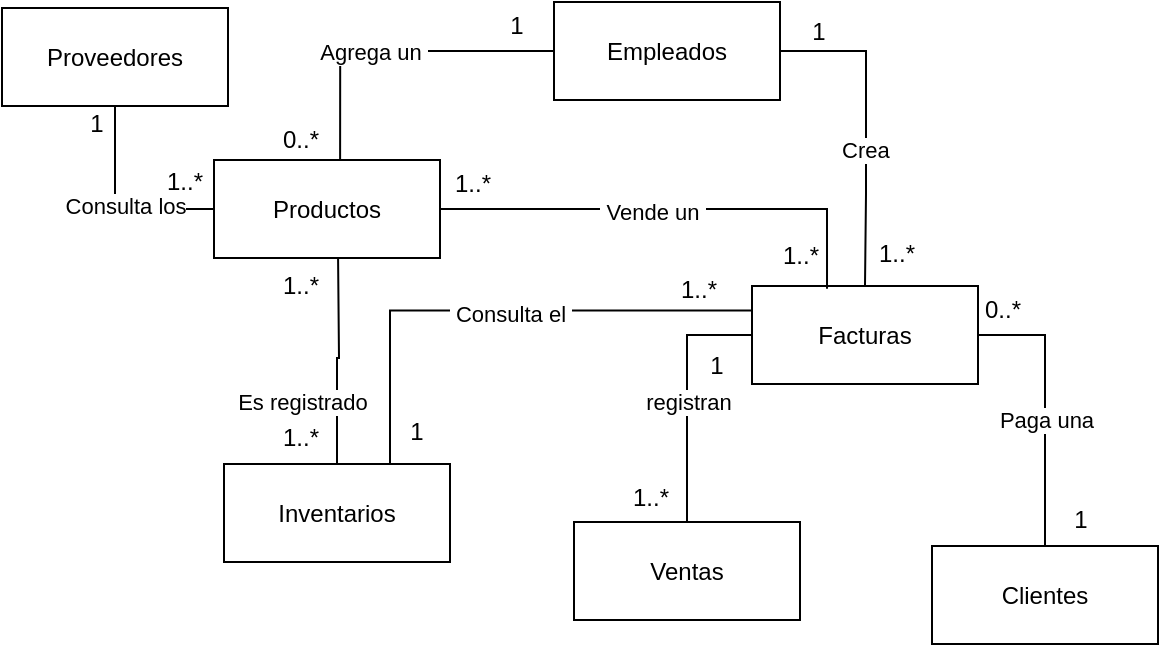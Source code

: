 <mxfile version="16.5.1" type="device"><diagram id="sXzJKi5f5z97sj8nE_B_" name="Página-1"><mxGraphModel dx="1071" dy="494" grid="0" gridSize="10" guides="1" tooltips="1" connect="1" arrows="1" fold="1" page="1" pageScale="1" pageWidth="827" pageHeight="1169" math="0" shadow="0"><root><mxCell id="0"/><mxCell id="1" parent="0"/><mxCell id="ySchSdM6mAO9JgJmqXyD-11" style="edgeStyle=orthogonalEdgeStyle;rounded=0;orthogonalLoop=1;jettySize=auto;html=1;entryX=0.5;entryY=0;entryDx=0;entryDy=0;endArrow=none;endFill=0;" parent="1" source="qQmSDhrmIFC_EWoeHvxg-1" target="qQmSDhrmIFC_EWoeHvxg-3" edge="1"><mxGeometry relative="1" as="geometry"><Array as="points"><mxPoint x="554" y="123"/><mxPoint x="554" y="194"/></Array></mxGeometry></mxCell><mxCell id="ySchSdM6mAO9JgJmqXyD-15" value="Crea&amp;nbsp;" style="edgeLabel;html=1;align=center;verticalAlign=middle;resizable=0;points=[];" parent="ySchSdM6mAO9JgJmqXyD-11" vertex="1" connectable="0"><mxGeometry x="0.146" y="1" relative="1" as="geometry"><mxPoint as="offset"/></mxGeometry></mxCell><mxCell id="ySchSdM6mAO9JgJmqXyD-12" style="edgeStyle=orthogonalEdgeStyle;rounded=0;orthogonalLoop=1;jettySize=auto;html=1;endArrow=none;endFill=0;entryX=0.558;entryY=0;entryDx=0;entryDy=0;entryPerimeter=0;" parent="1" source="qQmSDhrmIFC_EWoeHvxg-1" target="ySchSdM6mAO9JgJmqXyD-5" edge="1"><mxGeometry relative="1" as="geometry"><mxPoint x="137.5" y="187.333" as="targetPoint"/></mxGeometry></mxCell><mxCell id="ySchSdM6mAO9JgJmqXyD-19" value="&amp;nbsp;Agrega un&amp;nbsp;" style="edgeLabel;html=1;align=center;verticalAlign=middle;resizable=0;points=[];" parent="ySchSdM6mAO9JgJmqXyD-12" vertex="1" connectable="0"><mxGeometry x="0.142" relative="1" as="geometry"><mxPoint as="offset"/></mxGeometry></mxCell><mxCell id="qQmSDhrmIFC_EWoeHvxg-1" value="Empleados" style="rounded=0;whiteSpace=wrap;html=1;" parent="1" vertex="1"><mxGeometry x="398" y="98" width="113" height="49" as="geometry"/></mxCell><mxCell id="ySchSdM6mAO9JgJmqXyD-7" style="edgeStyle=orthogonalEdgeStyle;rounded=0;orthogonalLoop=1;jettySize=auto;html=1;entryX=0.5;entryY=0;entryDx=0;entryDy=0;exitX=0;exitY=0.5;exitDx=0;exitDy=0;endArrow=none;endFill=0;" parent="1" source="qQmSDhrmIFC_EWoeHvxg-3" target="ySchSdM6mAO9JgJmqXyD-2" edge="1"><mxGeometry relative="1" as="geometry"/></mxCell><mxCell id="ySchSdM6mAO9JgJmqXyD-16" value="&amp;nbsp;registran&amp;nbsp;" style="edgeLabel;html=1;align=center;verticalAlign=middle;resizable=0;points=[];" parent="ySchSdM6mAO9JgJmqXyD-7" vertex="1" connectable="0"><mxGeometry x="0.051" relative="1" as="geometry"><mxPoint as="offset"/></mxGeometry></mxCell><mxCell id="ySchSdM6mAO9JgJmqXyD-8" style="edgeStyle=orthogonalEdgeStyle;rounded=0;orthogonalLoop=1;jettySize=auto;html=1;exitX=1;exitY=0.5;exitDx=0;exitDy=0;endArrow=none;endFill=0;" parent="1" source="qQmSDhrmIFC_EWoeHvxg-3" target="ySchSdM6mAO9JgJmqXyD-1" edge="1"><mxGeometry relative="1" as="geometry"/></mxCell><mxCell id="ySchSdM6mAO9JgJmqXyD-17" value="Paga una" style="edgeLabel;html=1;align=center;verticalAlign=middle;resizable=0;points=[];" parent="ySchSdM6mAO9JgJmqXyD-8" vertex="1" connectable="0"><mxGeometry x="0.086" relative="1" as="geometry"><mxPoint as="offset"/></mxGeometry></mxCell><mxCell id="qQmSDhrmIFC_EWoeHvxg-3" value="Facturas" style="rounded=0;whiteSpace=wrap;html=1;" parent="1" vertex="1"><mxGeometry x="497" y="240" width="113" height="49" as="geometry"/></mxCell><mxCell id="ySchSdM6mAO9JgJmqXyD-10" style="edgeStyle=orthogonalEdgeStyle;rounded=0;orthogonalLoop=1;jettySize=auto;html=1;entryX=0;entryY=0.25;entryDx=0;entryDy=0;endArrow=none;endFill=0;" parent="1" source="qQmSDhrmIFC_EWoeHvxg-5" target="qQmSDhrmIFC_EWoeHvxg-3" edge="1"><mxGeometry relative="1" as="geometry"><Array as="points"><mxPoint x="316" y="252"/></Array></mxGeometry></mxCell><mxCell id="ySchSdM6mAO9JgJmqXyD-18" value="&amp;nbsp;Consulta el&amp;nbsp;" style="edgeLabel;html=1;align=center;verticalAlign=middle;resizable=0;points=[];" parent="ySchSdM6mAO9JgJmqXyD-10" vertex="1" connectable="0"><mxGeometry x="0.056" y="-1" relative="1" as="geometry"><mxPoint as="offset"/></mxGeometry></mxCell><mxCell id="ySchSdM6mAO9JgJmqXyD-14" style="edgeStyle=orthogonalEdgeStyle;rounded=0;orthogonalLoop=1;jettySize=auto;html=1;endArrow=none;endFill=0;" parent="1" source="qQmSDhrmIFC_EWoeHvxg-5" edge="1"><mxGeometry relative="1" as="geometry"><mxPoint x="290" y="222" as="targetPoint"/></mxGeometry></mxCell><mxCell id="ySchSdM6mAO9JgJmqXyD-21" value="Es registrado" style="edgeLabel;html=1;align=center;verticalAlign=middle;resizable=0;points=[];" parent="ySchSdM6mAO9JgJmqXyD-14" vertex="1" connectable="0"><mxGeometry x="0.251" y="2" relative="1" as="geometry"><mxPoint x="-17" y="35" as="offset"/></mxGeometry></mxCell><mxCell id="qQmSDhrmIFC_EWoeHvxg-5" value="Inventarios" style="rounded=0;whiteSpace=wrap;html=1;" parent="1" vertex="1"><mxGeometry x="233" y="329" width="113" height="49" as="geometry"/></mxCell><mxCell id="ySchSdM6mAO9JgJmqXyD-1" value="Clientes" style="rounded=0;whiteSpace=wrap;html=1;" parent="1" vertex="1"><mxGeometry x="587" y="370" width="113" height="49" as="geometry"/></mxCell><mxCell id="ySchSdM6mAO9JgJmqXyD-2" value="Ventas" style="rounded=0;whiteSpace=wrap;html=1;" parent="1" vertex="1"><mxGeometry x="408" y="358" width="113" height="49" as="geometry"/></mxCell><mxCell id="WLOPbu7Bx4sVwDz_CnzQ-6" style="edgeStyle=orthogonalEdgeStyle;rounded=0;orthogonalLoop=1;jettySize=auto;html=1;entryX=0.332;entryY=0.029;entryDx=0;entryDy=0;entryPerimeter=0;endArrow=none;endFill=0;" edge="1" parent="1" source="ySchSdM6mAO9JgJmqXyD-5" target="qQmSDhrmIFC_EWoeHvxg-3"><mxGeometry relative="1" as="geometry"/></mxCell><mxCell id="WLOPbu7Bx4sVwDz_CnzQ-7" value="&amp;nbsp;Vende un&amp;nbsp;" style="edgeLabel;html=1;align=center;verticalAlign=middle;resizable=0;points=[];" vertex="1" connectable="0" parent="WLOPbu7Bx4sVwDz_CnzQ-6"><mxGeometry x="-0.097" y="-1" relative="1" as="geometry"><mxPoint as="offset"/></mxGeometry></mxCell><mxCell id="ySchSdM6mAO9JgJmqXyD-5" value="Productos" style="rounded=0;whiteSpace=wrap;html=1;" parent="1" vertex="1"><mxGeometry x="228" y="177" width="113" height="49" as="geometry"/></mxCell><mxCell id="ySchSdM6mAO9JgJmqXyD-13" style="edgeStyle=orthogonalEdgeStyle;rounded=0;orthogonalLoop=1;jettySize=auto;html=1;entryX=0;entryY=0.5;entryDx=0;entryDy=0;endArrow=none;endFill=0;" parent="1" source="ySchSdM6mAO9JgJmqXyD-6" target="ySchSdM6mAO9JgJmqXyD-5" edge="1"><mxGeometry relative="1" as="geometry"><Array as="points"><mxPoint x="179" y="202"/></Array></mxGeometry></mxCell><mxCell id="ySchSdM6mAO9JgJmqXyD-20" value="&amp;nbsp;Consulta los" style="edgeLabel;html=1;align=center;verticalAlign=middle;resizable=0;points=[];" parent="ySchSdM6mAO9JgJmqXyD-13" vertex="1" connectable="0"><mxGeometry x="-0.005" y="3" relative="1" as="geometry"><mxPoint as="offset"/></mxGeometry></mxCell><mxCell id="ySchSdM6mAO9JgJmqXyD-6" value="Proveedores" style="rounded=0;whiteSpace=wrap;html=1;" parent="1" vertex="1"><mxGeometry x="122" y="101" width="113" height="49" as="geometry"/></mxCell><mxCell id="WLOPbu7Bx4sVwDz_CnzQ-2" value="1" style="text;html=1;align=center;verticalAlign=middle;resizable=0;points=[];autosize=1;strokeColor=none;fillColor=none;" vertex="1" parent="1"><mxGeometry x="160" y="150" width="17" height="18" as="geometry"/></mxCell><mxCell id="WLOPbu7Bx4sVwDz_CnzQ-3" value="1..*" style="text;html=1;align=center;verticalAlign=middle;resizable=0;points=[];autosize=1;strokeColor=none;fillColor=none;" vertex="1" parent="1"><mxGeometry x="199" y="179" width="28" height="18" as="geometry"/></mxCell><mxCell id="WLOPbu7Bx4sVwDz_CnzQ-4" value="1" style="text;html=1;align=center;verticalAlign=middle;resizable=0;points=[];autosize=1;strokeColor=none;fillColor=none;" vertex="1" parent="1"><mxGeometry x="370" y="101" width="17" height="18" as="geometry"/></mxCell><mxCell id="WLOPbu7Bx4sVwDz_CnzQ-5" value="0..*" style="text;html=1;align=center;verticalAlign=middle;resizable=0;points=[];autosize=1;strokeColor=none;fillColor=none;" vertex="1" parent="1"><mxGeometry x="257" y="158" width="28" height="18" as="geometry"/></mxCell><mxCell id="WLOPbu7Bx4sVwDz_CnzQ-8" value="1..*" style="text;html=1;align=center;verticalAlign=middle;resizable=0;points=[];autosize=1;strokeColor=none;fillColor=none;" vertex="1" parent="1"><mxGeometry x="507" y="216" width="28" height="18" as="geometry"/></mxCell><mxCell id="WLOPbu7Bx4sVwDz_CnzQ-9" value="1..*" style="text;html=1;align=center;verticalAlign=middle;resizable=0;points=[];autosize=1;strokeColor=none;fillColor=none;" vertex="1" parent="1"><mxGeometry x="343" y="180" width="28" height="18" as="geometry"/></mxCell><mxCell id="WLOPbu7Bx4sVwDz_CnzQ-10" value="1" style="text;html=1;align=center;verticalAlign=middle;resizable=0;points=[];autosize=1;strokeColor=none;fillColor=none;" vertex="1" parent="1"><mxGeometry x="521" y="104" width="17" height="18" as="geometry"/></mxCell><mxCell id="WLOPbu7Bx4sVwDz_CnzQ-11" value="1..*" style="text;html=1;align=center;verticalAlign=middle;resizable=0;points=[];autosize=1;strokeColor=none;fillColor=none;" vertex="1" parent="1"><mxGeometry x="555" y="215" width="28" height="18" as="geometry"/></mxCell><mxCell id="WLOPbu7Bx4sVwDz_CnzQ-12" value="0..*" style="text;html=1;align=center;verticalAlign=middle;resizable=0;points=[];autosize=1;strokeColor=none;fillColor=none;" vertex="1" parent="1"><mxGeometry x="608" y="243" width="28" height="18" as="geometry"/></mxCell><mxCell id="WLOPbu7Bx4sVwDz_CnzQ-13" value="1" style="text;html=1;align=center;verticalAlign=middle;resizable=0;points=[];autosize=1;strokeColor=none;fillColor=none;" vertex="1" parent="1"><mxGeometry x="652" y="348" width="17" height="18" as="geometry"/></mxCell><mxCell id="WLOPbu7Bx4sVwDz_CnzQ-14" value="1..*" style="text;html=1;align=center;verticalAlign=middle;resizable=0;points=[];autosize=1;strokeColor=none;fillColor=none;" vertex="1" parent="1"><mxGeometry x="432" y="337" width="28" height="18" as="geometry"/></mxCell><mxCell id="WLOPbu7Bx4sVwDz_CnzQ-15" value="1" style="text;html=1;align=center;verticalAlign=middle;resizable=0;points=[];autosize=1;strokeColor=none;fillColor=none;" vertex="1" parent="1"><mxGeometry x="470" y="271" width="17" height="18" as="geometry"/></mxCell><mxCell id="WLOPbu7Bx4sVwDz_CnzQ-16" value="1" style="text;html=1;align=center;verticalAlign=middle;resizable=0;points=[];autosize=1;strokeColor=none;fillColor=none;" vertex="1" parent="1"><mxGeometry x="320" y="304" width="17" height="18" as="geometry"/></mxCell><mxCell id="WLOPbu7Bx4sVwDz_CnzQ-17" value="1..*" style="text;html=1;align=center;verticalAlign=middle;resizable=0;points=[];autosize=1;strokeColor=none;fillColor=none;" vertex="1" parent="1"><mxGeometry x="456" y="233" width="28" height="18" as="geometry"/></mxCell><mxCell id="WLOPbu7Bx4sVwDz_CnzQ-19" value="1..*" style="text;html=1;align=center;verticalAlign=middle;resizable=0;points=[];autosize=1;strokeColor=none;fillColor=none;" vertex="1" parent="1"><mxGeometry x="257" y="307" width="28" height="18" as="geometry"/></mxCell><mxCell id="WLOPbu7Bx4sVwDz_CnzQ-20" value="1..*" style="text;html=1;align=center;verticalAlign=middle;resizable=0;points=[];autosize=1;strokeColor=none;fillColor=none;rotation=0;" vertex="1" parent="1"><mxGeometry x="257" y="231" width="28" height="18" as="geometry"/></mxCell></root></mxGraphModel></diagram></mxfile>